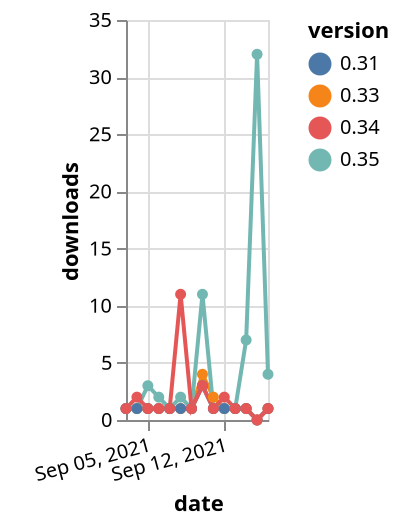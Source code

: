 {"$schema": "https://vega.github.io/schema/vega-lite/v5.json", "description": "A simple bar chart with embedded data.", "data": {"values": [{"date": "2021-09-03", "total": 1466, "delta": 1, "version": "0.33"}, {"date": "2021-09-04", "total": 1467, "delta": 1, "version": "0.33"}, {"date": "2021-09-05", "total": 1468, "delta": 1, "version": "0.33"}, {"date": "2021-09-06", "total": 1469, "delta": 1, "version": "0.33"}, {"date": "2021-09-07", "total": 1470, "delta": 1, "version": "0.33"}, {"date": "2021-09-08", "total": 1471, "delta": 1, "version": "0.33"}, {"date": "2021-09-09", "total": 1472, "delta": 1, "version": "0.33"}, {"date": "2021-09-10", "total": 1476, "delta": 4, "version": "0.33"}, {"date": "2021-09-11", "total": 1478, "delta": 2, "version": "0.33"}, {"date": "2021-09-12", "total": 1479, "delta": 1, "version": "0.33"}, {"date": "2021-09-13", "total": 1480, "delta": 1, "version": "0.33"}, {"date": "2021-09-14", "total": 1481, "delta": 1, "version": "0.33"}, {"date": "2021-09-15", "total": 1481, "delta": 0, "version": "0.33"}, {"date": "2021-09-16", "total": 1482, "delta": 1, "version": "0.33"}, {"date": "2021-09-03", "total": 617, "delta": 1, "version": "0.35"}, {"date": "2021-09-04", "total": 618, "delta": 1, "version": "0.35"}, {"date": "2021-09-05", "total": 621, "delta": 3, "version": "0.35"}, {"date": "2021-09-06", "total": 623, "delta": 2, "version": "0.35"}, {"date": "2021-09-07", "total": 624, "delta": 1, "version": "0.35"}, {"date": "2021-09-08", "total": 626, "delta": 2, "version": "0.35"}, {"date": "2021-09-09", "total": 627, "delta": 1, "version": "0.35"}, {"date": "2021-09-10", "total": 638, "delta": 11, "version": "0.35"}, {"date": "2021-09-11", "total": 639, "delta": 1, "version": "0.35"}, {"date": "2021-09-12", "total": 640, "delta": 1, "version": "0.35"}, {"date": "2021-09-13", "total": 641, "delta": 1, "version": "0.35"}, {"date": "2021-09-14", "total": 648, "delta": 7, "version": "0.35"}, {"date": "2021-09-15", "total": 680, "delta": 32, "version": "0.35"}, {"date": "2021-09-16", "total": 684, "delta": 4, "version": "0.35"}, {"date": "2021-09-03", "total": 358, "delta": 1, "version": "0.31"}, {"date": "2021-09-04", "total": 359, "delta": 1, "version": "0.31"}, {"date": "2021-09-05", "total": 360, "delta": 1, "version": "0.31"}, {"date": "2021-09-06", "total": 361, "delta": 1, "version": "0.31"}, {"date": "2021-09-07", "total": 362, "delta": 1, "version": "0.31"}, {"date": "2021-09-08", "total": 363, "delta": 1, "version": "0.31"}, {"date": "2021-09-09", "total": 364, "delta": 1, "version": "0.31"}, {"date": "2021-09-10", "total": 367, "delta": 3, "version": "0.31"}, {"date": "2021-09-11", "total": 368, "delta": 1, "version": "0.31"}, {"date": "2021-09-12", "total": 369, "delta": 1, "version": "0.31"}, {"date": "2021-09-13", "total": 370, "delta": 1, "version": "0.31"}, {"date": "2021-09-14", "total": 371, "delta": 1, "version": "0.31"}, {"date": "2021-09-15", "total": 371, "delta": 0, "version": "0.31"}, {"date": "2021-09-16", "total": 372, "delta": 1, "version": "0.31"}, {"date": "2021-09-03", "total": 2868, "delta": 1, "version": "0.34"}, {"date": "2021-09-04", "total": 2870, "delta": 2, "version": "0.34"}, {"date": "2021-09-05", "total": 2871, "delta": 1, "version": "0.34"}, {"date": "2021-09-06", "total": 2872, "delta": 1, "version": "0.34"}, {"date": "2021-09-07", "total": 2873, "delta": 1, "version": "0.34"}, {"date": "2021-09-08", "total": 2884, "delta": 11, "version": "0.34"}, {"date": "2021-09-09", "total": 2885, "delta": 1, "version": "0.34"}, {"date": "2021-09-10", "total": 2888, "delta": 3, "version": "0.34"}, {"date": "2021-09-11", "total": 2889, "delta": 1, "version": "0.34"}, {"date": "2021-09-12", "total": 2891, "delta": 2, "version": "0.34"}, {"date": "2021-09-13", "total": 2892, "delta": 1, "version": "0.34"}, {"date": "2021-09-14", "total": 2893, "delta": 1, "version": "0.34"}, {"date": "2021-09-15", "total": 2893, "delta": 0, "version": "0.34"}, {"date": "2021-09-16", "total": 2894, "delta": 1, "version": "0.34"}]}, "width": "container", "mark": {"type": "line", "point": {"filled": true}}, "encoding": {"x": {"field": "date", "type": "temporal", "timeUnit": "yearmonthdate", "title": "date", "axis": {"labelAngle": -15}}, "y": {"field": "delta", "type": "quantitative", "title": "downloads"}, "color": {"field": "version", "type": "nominal"}, "tooltip": {"field": "delta"}}}